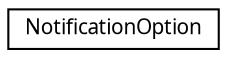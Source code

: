 digraph G
{
  edge [fontname="FreeSans.ttf",fontsize="10",labelfontname="FreeSans.ttf",labelfontsize="10"];
  node [fontname="FreeSans.ttf",fontsize="10",shape=record];
  rankdir=LR;
  Node1 [label="NotificationOption",height=0.2,width=0.4,color="black", fillcolor="white", style="filled",URL="$class_notification_option.html"];
}
